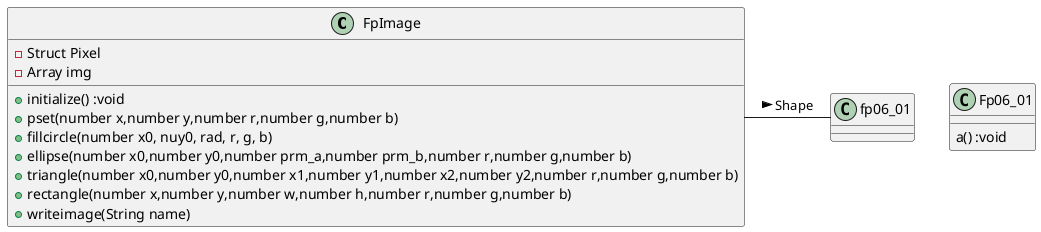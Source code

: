 ﻿@startuml

FpImage - fp06_01 : Shape >

class FpImage {
	- {field} Struct Pixel
	- {field} Array img
	+ {method} initialize() :void
	+ {method} pset(number x,number y,number r,number g,number b)
	+ {method} fillcircle(number x0, nuy0, rad, r, g, b)
	+ {method} ellipse(number x0,number y0,number prm_a,number prm_b,number r,number g,number b)
	+ {method} triangle(number x0,number y0,number x1,number y1,number x2,number y2,number r,number g,number b)
	+ {method} rectangle(number x,number y,number w,number h,number r,number g,number b)
	+ {method} writeimage(String name)
}

class Fp06_01 {
	{method} a() :void
}
@enduml
